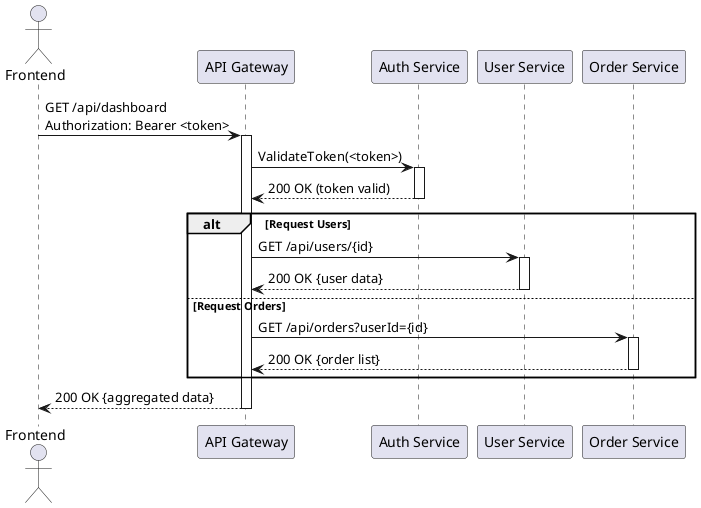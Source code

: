 @startuml
actor Frontend
participant "API Gateway" as APIGW
participant "Auth Service" as AuthService
participant "User Service" as UserService
participant "Order Service" as OrderService

Frontend -> APIGW : GET /api/dashboard\nAuthorization: Bearer <token>
activate APIGW

APIGW -> AuthService : ValidateToken(<token>)
activate AuthService
AuthService --> APIGW : 200 OK (token valid)
deactivate AuthService

alt Request Users
    APIGW -> UserService : GET /api/users/{id}
    activate UserService
    UserService --> APIGW : 200 OK {user data}
    deactivate UserService
else Request Orders
    APIGW -> OrderService : GET /api/orders?userId={id}
    activate OrderService
    OrderService --> APIGW : 200 OK {order list}
    deactivate OrderService
end

APIGW --> Frontend : 200 OK {aggregated data}
deactivate APIGW
@enduml
